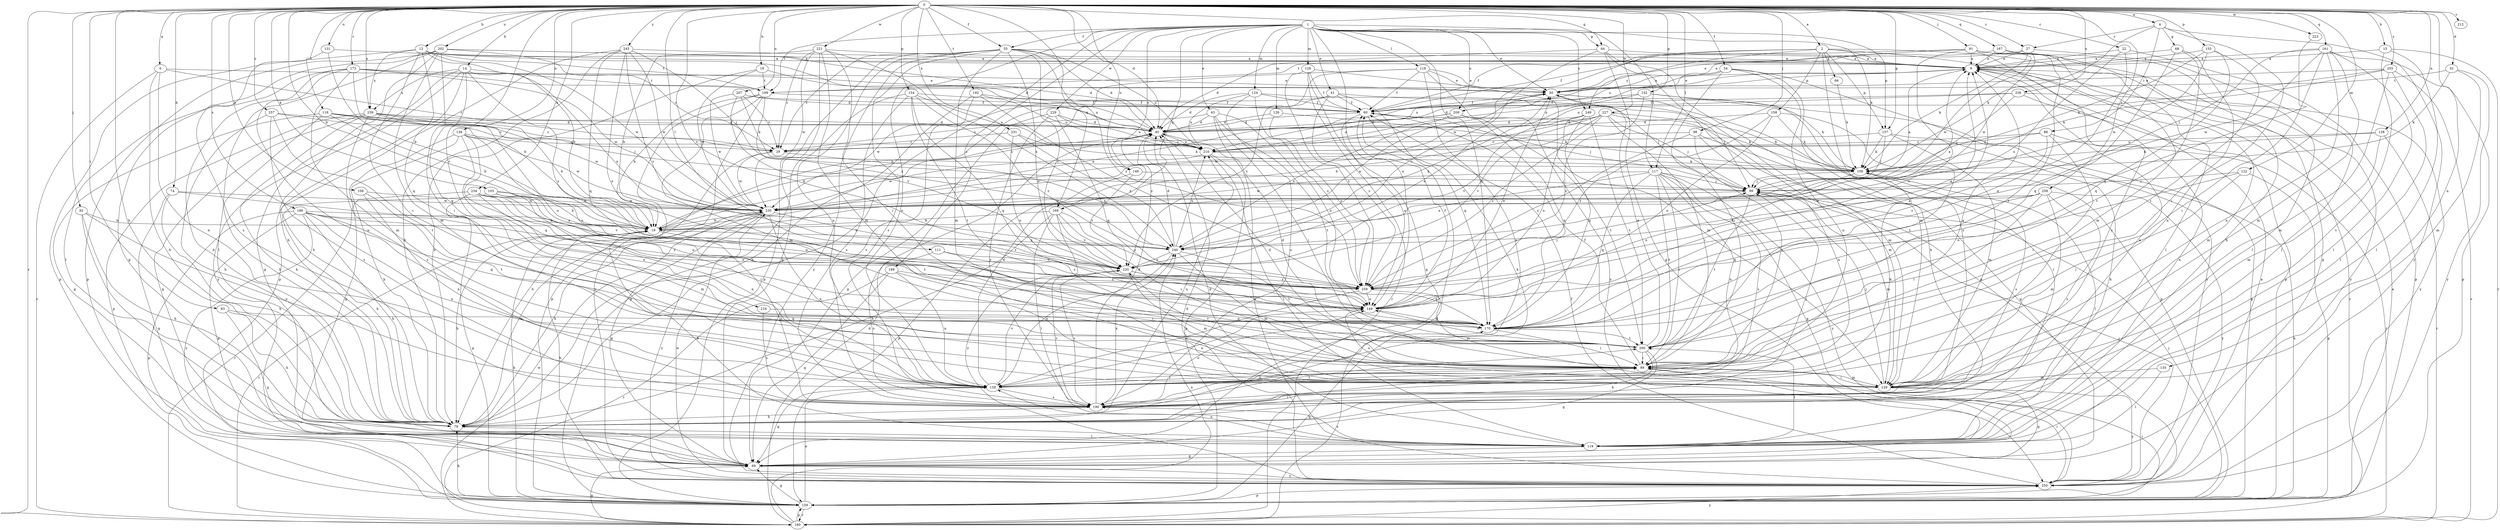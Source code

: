 strict digraph  {
0;
1;
2;
4;
6;
9;
12;
14;
15;
18;
19;
22;
27;
29;
32;
40;
41;
43;
50;
54;
55;
60;
64;
66;
68;
69;
74;
78;
83;
88;
89;
91;
92;
98;
99;
103;
108;
109;
111;
116;
117;
118;
119;
122;
124;
126;
128;
129;
131;
135;
136;
138;
139;
148;
149;
152;
154;
155;
157;
158;
159;
161;
167;
169;
170;
172;
180;
186;
189;
190;
192;
199;
200;
202;
207;
209;
210;
212;
216;
220;
221;
223;
227;
229;
230;
231;
234;
236;
239;
240;
245;
249;
250;
255;
257;
258;
259;
0 -> 2  [label=a];
0 -> 4  [label=a];
0 -> 6  [label=a];
0 -> 12  [label=b];
0 -> 14  [label=b];
0 -> 15  [label=b];
0 -> 18  [label=b];
0 -> 19  [label=b];
0 -> 22  [label=c];
0 -> 27  [label=c];
0 -> 32  [label=d];
0 -> 40  [label=d];
0 -> 54  [label=f];
0 -> 55  [label=f];
0 -> 64  [label=g];
0 -> 74  [label=h];
0 -> 78  [label=h];
0 -> 83  [label=i];
0 -> 91  [label=j];
0 -> 92  [label=j];
0 -> 98  [label=j];
0 -> 103  [label=k];
0 -> 108  [label=k];
0 -> 111  [label=l];
0 -> 116  [label=l];
0 -> 117  [label=l];
0 -> 122  [label=m];
0 -> 131  [label=n];
0 -> 135  [label=n];
0 -> 136  [label=n];
0 -> 138  [label=n];
0 -> 148  [label=o];
0 -> 152  [label=p];
0 -> 154  [label=p];
0 -> 155  [label=p];
0 -> 157  [label=p];
0 -> 161  [label=q];
0 -> 167  [label=q];
0 -> 169  [label=q];
0 -> 172  [label=r];
0 -> 180  [label=r];
0 -> 186  [label=s];
0 -> 192  [label=t];
0 -> 202  [label=u];
0 -> 207  [label=u];
0 -> 212  [label=v];
0 -> 216  [label=v];
0 -> 220  [label=v];
0 -> 221  [label=w];
0 -> 223  [label=w];
0 -> 227  [label=w];
0 -> 231  [label=x];
0 -> 234  [label=x];
0 -> 236  [label=x];
0 -> 239  [label=x];
0 -> 245  [label=y];
0 -> 255  [label=z];
0 -> 257  [label=z];
0 -> 258  [label=z];
1 -> 41  [label=e];
1 -> 43  [label=e];
1 -> 50  [label=e];
1 -> 55  [label=f];
1 -> 64  [label=g];
1 -> 78  [label=h];
1 -> 109  [label=k];
1 -> 117  [label=l];
1 -> 118  [label=l];
1 -> 124  [label=m];
1 -> 126  [label=m];
1 -> 128  [label=m];
1 -> 139  [label=n];
1 -> 148  [label=o];
1 -> 149  [label=o];
1 -> 157  [label=p];
1 -> 169  [label=q];
1 -> 170  [label=q];
1 -> 189  [label=s];
1 -> 199  [label=t];
1 -> 209  [label=u];
1 -> 229  [label=w];
1 -> 249  [label=y];
2 -> 9  [label=a];
2 -> 60  [label=f];
2 -> 66  [label=g];
2 -> 119  [label=l];
2 -> 157  [label=p];
2 -> 158  [label=p];
2 -> 159  [label=p];
2 -> 190  [label=s];
2 -> 230  [label=w];
2 -> 249  [label=y];
4 -> 27  [label=c];
4 -> 68  [label=g];
4 -> 88  [label=i];
4 -> 89  [label=i];
4 -> 109  [label=k];
4 -> 250  [label=y];
6 -> 29  [label=c];
6 -> 50  [label=e];
6 -> 78  [label=h];
6 -> 139  [label=n];
6 -> 180  [label=r];
9 -> 50  [label=e];
9 -> 180  [label=r];
9 -> 209  [label=u];
9 -> 210  [label=u];
9 -> 250  [label=y];
12 -> 9  [label=a];
12 -> 19  [label=b];
12 -> 40  [label=d];
12 -> 89  [label=i];
12 -> 159  [label=p];
12 -> 170  [label=q];
12 -> 199  [label=t];
12 -> 230  [label=w];
12 -> 239  [label=x];
14 -> 69  [label=g];
14 -> 78  [label=h];
14 -> 170  [label=q];
14 -> 199  [label=t];
14 -> 239  [label=x];
14 -> 240  [label=x];
14 -> 250  [label=y];
14 -> 259  [label=z];
15 -> 9  [label=a];
15 -> 119  [label=l];
15 -> 180  [label=r];
15 -> 190  [label=s];
18 -> 78  [label=h];
18 -> 199  [label=t];
18 -> 210  [label=u];
18 -> 230  [label=w];
19 -> 9  [label=a];
19 -> 40  [label=d];
19 -> 50  [label=e];
19 -> 78  [label=h];
19 -> 180  [label=r];
19 -> 190  [label=s];
19 -> 240  [label=x];
22 -> 9  [label=a];
22 -> 159  [label=p];
22 -> 170  [label=q];
22 -> 240  [label=x];
27 -> 9  [label=a];
27 -> 109  [label=k];
27 -> 119  [label=l];
27 -> 199  [label=t];
27 -> 230  [label=w];
29 -> 78  [label=h];
29 -> 230  [label=w];
29 -> 240  [label=x];
32 -> 109  [label=k];
32 -> 129  [label=m];
32 -> 199  [label=t];
32 -> 250  [label=y];
40 -> 210  [label=u];
41 -> 19  [label=b];
41 -> 60  [label=f];
41 -> 99  [label=j];
41 -> 170  [label=q];
41 -> 230  [label=w];
41 -> 259  [label=z];
43 -> 29  [label=c];
43 -> 40  [label=d];
43 -> 89  [label=i];
43 -> 149  [label=o];
43 -> 200  [label=t];
43 -> 250  [label=y];
50 -> 60  [label=f];
50 -> 109  [label=k];
50 -> 129  [label=m];
50 -> 159  [label=p];
54 -> 50  [label=e];
54 -> 78  [label=h];
54 -> 89  [label=i];
54 -> 139  [label=n];
54 -> 210  [label=u];
54 -> 250  [label=y];
55 -> 9  [label=a];
55 -> 29  [label=c];
55 -> 40  [label=d];
55 -> 129  [label=m];
55 -> 139  [label=n];
55 -> 149  [label=o];
55 -> 159  [label=p];
55 -> 190  [label=s];
55 -> 210  [label=u];
55 -> 220  [label=v];
55 -> 250  [label=y];
55 -> 259  [label=z];
60 -> 40  [label=d];
60 -> 78  [label=h];
60 -> 99  [label=j];
60 -> 109  [label=k];
60 -> 149  [label=o];
64 -> 9  [label=a];
64 -> 40  [label=d];
64 -> 69  [label=g];
64 -> 129  [label=m];
64 -> 159  [label=p];
64 -> 220  [label=v];
66 -> 109  [label=k];
68 -> 9  [label=a];
68 -> 139  [label=n];
68 -> 170  [label=q];
68 -> 200  [label=t];
69 -> 250  [label=y];
74 -> 69  [label=g];
74 -> 78  [label=h];
74 -> 220  [label=v];
74 -> 230  [label=w];
78 -> 89  [label=i];
78 -> 119  [label=l];
78 -> 210  [label=u];
78 -> 230  [label=w];
83 -> 69  [label=g];
83 -> 78  [label=h];
83 -> 170  [label=q];
88 -> 29  [label=c];
88 -> 89  [label=i];
88 -> 180  [label=r];
88 -> 210  [label=u];
88 -> 259  [label=z];
89 -> 9  [label=a];
89 -> 40  [label=d];
89 -> 60  [label=f];
89 -> 129  [label=m];
89 -> 139  [label=n];
89 -> 220  [label=v];
91 -> 9  [label=a];
91 -> 50  [label=e];
91 -> 60  [label=f];
91 -> 69  [label=g];
91 -> 129  [label=m];
91 -> 149  [label=o];
91 -> 190  [label=s];
91 -> 200  [label=t];
92 -> 19  [label=b];
92 -> 78  [label=h];
92 -> 119  [label=l];
92 -> 139  [label=n];
98 -> 29  [label=c];
98 -> 69  [label=g];
98 -> 89  [label=i];
98 -> 139  [label=n];
98 -> 259  [label=z];
99 -> 9  [label=a];
99 -> 129  [label=m];
99 -> 200  [label=t];
99 -> 230  [label=w];
103 -> 19  [label=b];
103 -> 78  [label=h];
103 -> 129  [label=m];
103 -> 149  [label=o];
103 -> 230  [label=w];
103 -> 240  [label=x];
108 -> 139  [label=n];
108 -> 200  [label=t];
108 -> 230  [label=w];
109 -> 99  [label=j];
109 -> 119  [label=l];
109 -> 149  [label=o];
109 -> 190  [label=s];
111 -> 190  [label=s];
111 -> 220  [label=v];
111 -> 259  [label=z];
116 -> 19  [label=b];
116 -> 29  [label=c];
116 -> 40  [label=d];
116 -> 69  [label=g];
116 -> 78  [label=h];
116 -> 99  [label=j];
117 -> 69  [label=g];
117 -> 89  [label=i];
117 -> 99  [label=j];
117 -> 139  [label=n];
117 -> 170  [label=q];
117 -> 190  [label=s];
117 -> 200  [label=t];
117 -> 230  [label=w];
117 -> 240  [label=x];
117 -> 250  [label=y];
118 -> 19  [label=b];
118 -> 50  [label=e];
118 -> 60  [label=f];
118 -> 129  [label=m];
118 -> 190  [label=s];
118 -> 220  [label=v];
118 -> 250  [label=y];
119 -> 9  [label=a];
119 -> 19  [label=b];
119 -> 40  [label=d];
119 -> 69  [label=g];
119 -> 139  [label=n];
119 -> 190  [label=s];
119 -> 200  [label=t];
122 -> 89  [label=i];
122 -> 99  [label=j];
122 -> 149  [label=o];
122 -> 159  [label=p];
124 -> 40  [label=d];
124 -> 60  [label=f];
124 -> 99  [label=j];
124 -> 190  [label=s];
124 -> 210  [label=u];
124 -> 259  [label=z];
126 -> 40  [label=d];
126 -> 109  [label=k];
126 -> 259  [label=z];
128 -> 50  [label=e];
128 -> 60  [label=f];
128 -> 69  [label=g];
128 -> 180  [label=r];
128 -> 259  [label=z];
129 -> 69  [label=g];
129 -> 89  [label=i];
129 -> 99  [label=j];
129 -> 149  [label=o];
129 -> 250  [label=y];
131 -> 9  [label=a];
131 -> 19  [label=b];
131 -> 190  [label=s];
135 -> 119  [label=l];
135 -> 129  [label=m];
136 -> 69  [label=g];
136 -> 78  [label=h];
136 -> 139  [label=n];
136 -> 149  [label=o];
136 -> 170  [label=q];
136 -> 210  [label=u];
136 -> 230  [label=w];
138 -> 109  [label=k];
138 -> 129  [label=m];
138 -> 180  [label=r];
138 -> 210  [label=u];
139 -> 40  [label=d];
139 -> 69  [label=g];
139 -> 89  [label=i];
139 -> 109  [label=k];
139 -> 190  [label=s];
139 -> 220  [label=v];
148 -> 99  [label=j];
148 -> 159  [label=p];
148 -> 220  [label=v];
149 -> 50  [label=e];
149 -> 60  [label=f];
149 -> 139  [label=n];
149 -> 170  [label=q];
152 -> 60  [label=f];
152 -> 119  [label=l];
152 -> 159  [label=p];
152 -> 240  [label=x];
152 -> 259  [label=z];
154 -> 60  [label=f];
154 -> 159  [label=p];
154 -> 170  [label=q];
154 -> 190  [label=s];
154 -> 200  [label=t];
154 -> 210  [label=u];
154 -> 259  [label=z];
155 -> 9  [label=a];
155 -> 109  [label=k];
155 -> 170  [label=q];
155 -> 200  [label=t];
155 -> 230  [label=w];
157 -> 29  [label=c];
157 -> 78  [label=h];
157 -> 99  [label=j];
157 -> 109  [label=k];
157 -> 129  [label=m];
158 -> 40  [label=d];
158 -> 109  [label=k];
158 -> 149  [label=o];
158 -> 200  [label=t];
158 -> 259  [label=z];
159 -> 9  [label=a];
159 -> 19  [label=b];
159 -> 69  [label=g];
159 -> 78  [label=h];
159 -> 89  [label=i];
159 -> 99  [label=j];
159 -> 109  [label=k];
159 -> 139  [label=n];
159 -> 170  [label=q];
159 -> 180  [label=r];
161 -> 9  [label=a];
161 -> 89  [label=i];
161 -> 99  [label=j];
161 -> 119  [label=l];
161 -> 129  [label=m];
161 -> 139  [label=n];
161 -> 159  [label=p];
161 -> 230  [label=w];
167 -> 9  [label=a];
167 -> 50  [label=e];
167 -> 78  [label=h];
167 -> 119  [label=l];
167 -> 230  [label=w];
169 -> 19  [label=b];
169 -> 78  [label=h];
169 -> 89  [label=i];
169 -> 119  [label=l];
169 -> 220  [label=v];
169 -> 250  [label=y];
169 -> 259  [label=z];
170 -> 9  [label=a];
170 -> 89  [label=i];
170 -> 200  [label=t];
172 -> 19  [label=b];
172 -> 40  [label=d];
172 -> 50  [label=e];
172 -> 78  [label=h];
172 -> 119  [label=l];
172 -> 129  [label=m];
172 -> 139  [label=n];
172 -> 230  [label=w];
180 -> 40  [label=d];
180 -> 60  [label=f];
180 -> 69  [label=g];
180 -> 159  [label=p];
180 -> 230  [label=w];
180 -> 240  [label=x];
180 -> 250  [label=y];
186 -> 19  [label=b];
186 -> 69  [label=g];
186 -> 78  [label=h];
186 -> 139  [label=n];
186 -> 149  [label=o];
186 -> 159  [label=p];
186 -> 170  [label=q];
186 -> 250  [label=y];
186 -> 259  [label=z];
189 -> 69  [label=g];
189 -> 89  [label=i];
189 -> 139  [label=n];
189 -> 180  [label=r];
189 -> 259  [label=z];
190 -> 9  [label=a];
190 -> 40  [label=d];
190 -> 78  [label=h];
190 -> 99  [label=j];
190 -> 149  [label=o];
190 -> 200  [label=t];
190 -> 220  [label=v];
190 -> 240  [label=x];
192 -> 60  [label=f];
192 -> 78  [label=h];
192 -> 190  [label=s];
192 -> 210  [label=u];
192 -> 259  [label=z];
199 -> 19  [label=b];
199 -> 60  [label=f];
199 -> 129  [label=m];
199 -> 159  [label=p];
199 -> 240  [label=x];
199 -> 250  [label=y];
200 -> 40  [label=d];
200 -> 50  [label=e];
200 -> 69  [label=g];
200 -> 78  [label=h];
200 -> 89  [label=i];
200 -> 149  [label=o];
202 -> 9  [label=a];
202 -> 29  [label=c];
202 -> 40  [label=d];
202 -> 69  [label=g];
202 -> 78  [label=h];
202 -> 89  [label=i];
202 -> 119  [label=l];
202 -> 129  [label=m];
202 -> 159  [label=p];
207 -> 29  [label=c];
207 -> 60  [label=f];
207 -> 109  [label=k];
207 -> 220  [label=v];
207 -> 230  [label=w];
209 -> 40  [label=d];
209 -> 170  [label=q];
209 -> 200  [label=t];
209 -> 210  [label=u];
209 -> 240  [label=x];
210 -> 109  [label=k];
210 -> 119  [label=l];
210 -> 159  [label=p];
210 -> 230  [label=w];
216 -> 170  [label=q];
216 -> 190  [label=s];
220 -> 50  [label=e];
220 -> 129  [label=m];
220 -> 170  [label=q];
220 -> 190  [label=s];
220 -> 259  [label=z];
221 -> 9  [label=a];
221 -> 19  [label=b];
221 -> 29  [label=c];
221 -> 69  [label=g];
221 -> 89  [label=i];
221 -> 129  [label=m];
221 -> 230  [label=w];
221 -> 240  [label=x];
223 -> 170  [label=q];
227 -> 19  [label=b];
227 -> 40  [label=d];
227 -> 89  [label=i];
227 -> 99  [label=j];
227 -> 109  [label=k];
227 -> 129  [label=m];
227 -> 220  [label=v];
227 -> 230  [label=w];
227 -> 259  [label=z];
229 -> 40  [label=d];
229 -> 69  [label=g];
229 -> 170  [label=q];
229 -> 190  [label=s];
229 -> 210  [label=u];
230 -> 19  [label=b];
230 -> 69  [label=g];
230 -> 78  [label=h];
230 -> 139  [label=n];
230 -> 250  [label=y];
230 -> 259  [label=z];
231 -> 29  [label=c];
231 -> 109  [label=k];
231 -> 149  [label=o];
231 -> 240  [label=x];
234 -> 89  [label=i];
234 -> 139  [label=n];
234 -> 149  [label=o];
234 -> 159  [label=p];
234 -> 180  [label=r];
234 -> 200  [label=t];
234 -> 230  [label=w];
236 -> 40  [label=d];
236 -> 60  [label=f];
236 -> 99  [label=j];
236 -> 129  [label=m];
236 -> 250  [label=y];
239 -> 19  [label=b];
239 -> 40  [label=d];
239 -> 69  [label=g];
239 -> 78  [label=h];
239 -> 149  [label=o];
239 -> 159  [label=p];
239 -> 190  [label=s];
239 -> 230  [label=w];
240 -> 40  [label=d];
240 -> 50  [label=e];
240 -> 129  [label=m];
240 -> 139  [label=n];
240 -> 200  [label=t];
240 -> 210  [label=u];
240 -> 220  [label=v];
245 -> 9  [label=a];
245 -> 78  [label=h];
245 -> 99  [label=j];
245 -> 149  [label=o];
245 -> 159  [label=p];
245 -> 170  [label=q];
245 -> 220  [label=v];
245 -> 230  [label=w];
249 -> 40  [label=d];
249 -> 149  [label=o];
249 -> 170  [label=q];
249 -> 200  [label=t];
249 -> 220  [label=v];
250 -> 9  [label=a];
250 -> 19  [label=b];
250 -> 40  [label=d];
250 -> 60  [label=f];
250 -> 89  [label=i];
250 -> 99  [label=j];
250 -> 159  [label=p];
250 -> 230  [label=w];
255 -> 50  [label=e];
255 -> 109  [label=k];
255 -> 119  [label=l];
255 -> 129  [label=m];
255 -> 180  [label=r];
255 -> 210  [label=u];
257 -> 29  [label=c];
257 -> 40  [label=d];
257 -> 78  [label=h];
257 -> 190  [label=s];
257 -> 200  [label=t];
258 -> 89  [label=i];
258 -> 129  [label=m];
258 -> 170  [label=q];
258 -> 190  [label=s];
258 -> 230  [label=w];
258 -> 240  [label=x];
258 -> 250  [label=y];
259 -> 9  [label=a];
259 -> 99  [label=j];
259 -> 129  [label=m];
259 -> 139  [label=n];
259 -> 149  [label=o];
}
